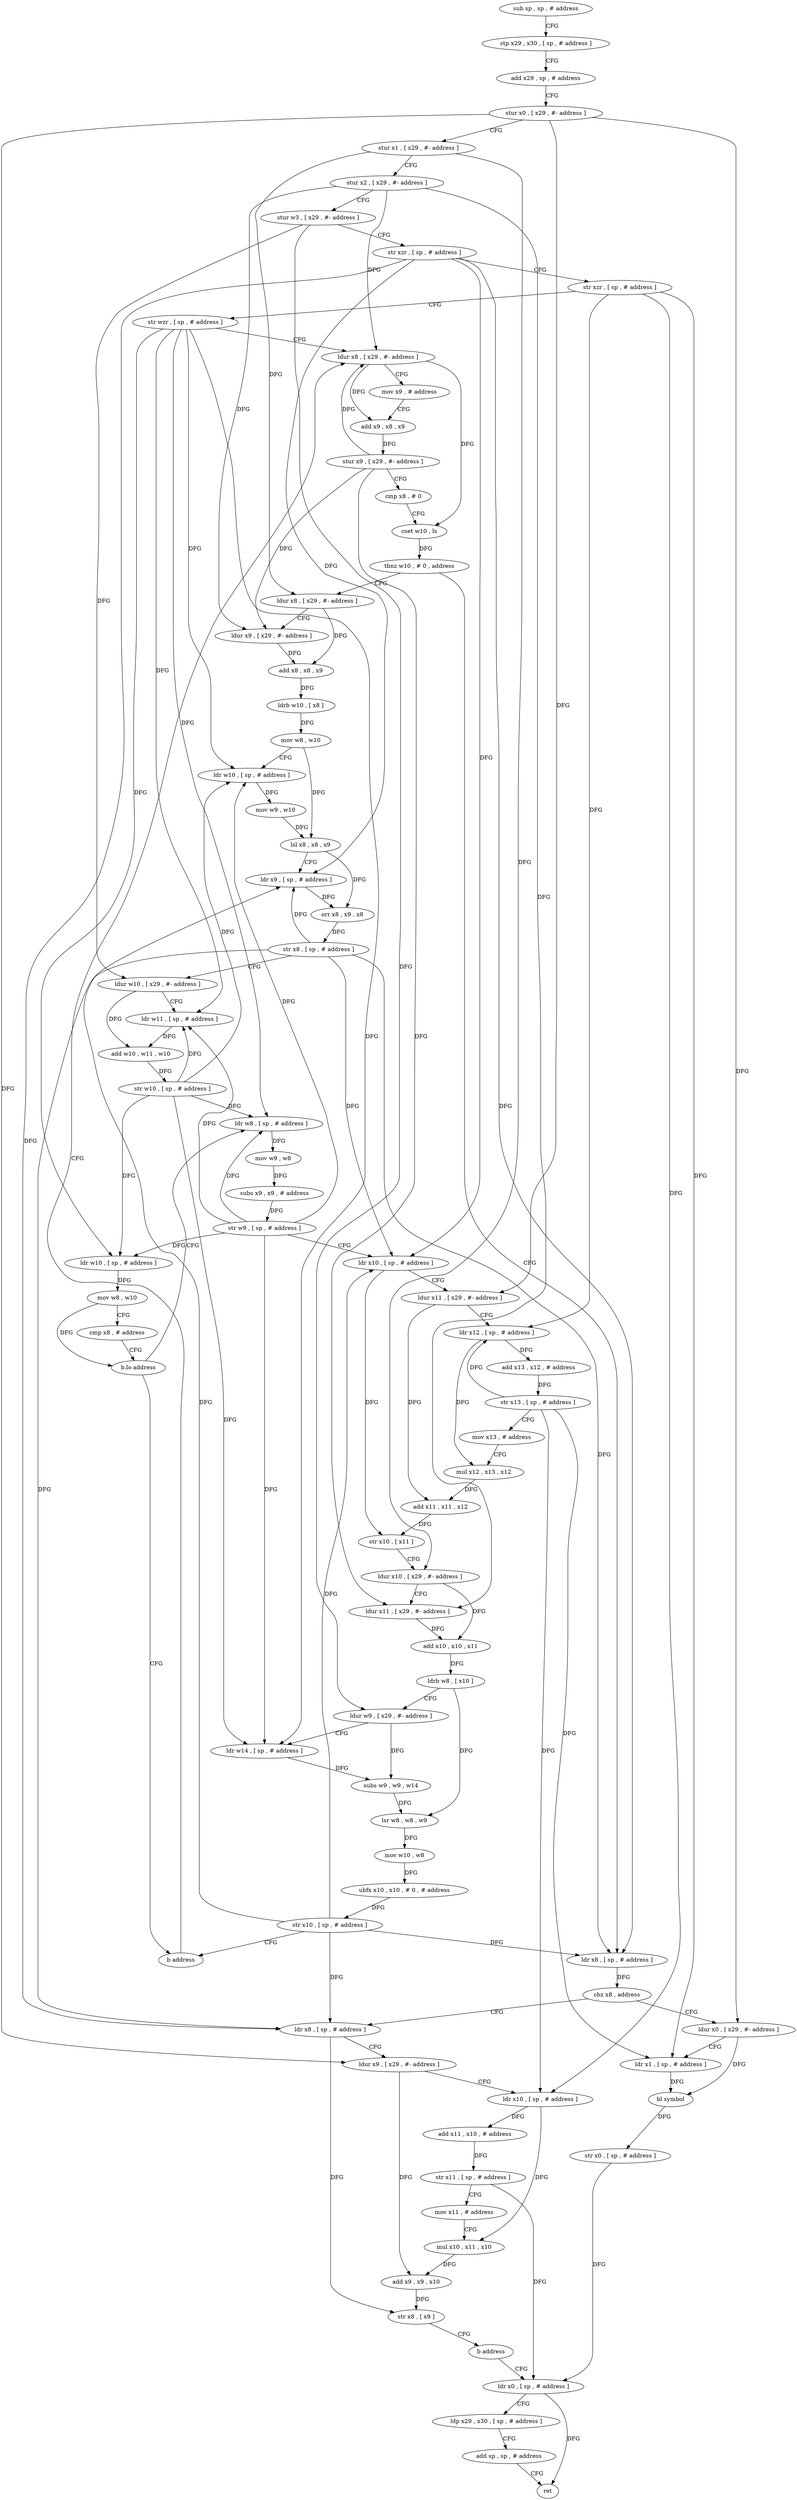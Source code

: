 digraph "func" {
"4242660" [label = "sub sp , sp , # address" ]
"4242664" [label = "stp x29 , x30 , [ sp , # address ]" ]
"4242668" [label = "add x29 , sp , # address" ]
"4242672" [label = "stur x0 , [ x29 , #- address ]" ]
"4242676" [label = "stur x1 , [ x29 , #- address ]" ]
"4242680" [label = "stur x2 , [ x29 , #- address ]" ]
"4242684" [label = "stur w3 , [ x29 , #- address ]" ]
"4242688" [label = "str xzr , [ sp , # address ]" ]
"4242692" [label = "str xzr , [ sp , # address ]" ]
"4242696" [label = "str wzr , [ sp , # address ]" ]
"4242700" [label = "ldur x8 , [ x29 , #- address ]" ]
"4242904" [label = "ldr x8 , [ sp , # address ]" ]
"4242908" [label = "cbz x8 , address" ]
"4242952" [label = "ldur x0 , [ x29 , #- address ]" ]
"4242912" [label = "ldr x8 , [ sp , # address ]" ]
"4242728" [label = "ldur x8 , [ x29 , #- address ]" ]
"4242732" [label = "ldur x9 , [ x29 , #- address ]" ]
"4242736" [label = "add x8 , x8 , x9" ]
"4242740" [label = "ldrb w10 , [ x8 ]" ]
"4242744" [label = "mov w8 , w10" ]
"4242748" [label = "ldr w10 , [ sp , # address ]" ]
"4242752" [label = "mov w9 , w10" ]
"4242756" [label = "lsl x8 , x8 , x9" ]
"4242760" [label = "ldr x9 , [ sp , # address ]" ]
"4242764" [label = "orr x8 , x9 , x8" ]
"4242768" [label = "str x8 , [ sp , # address ]" ]
"4242772" [label = "ldur w10 , [ x29 , #- address ]" ]
"4242776" [label = "ldr w11 , [ sp , # address ]" ]
"4242780" [label = "add w10 , w11 , w10" ]
"4242784" [label = "str w10 , [ sp , # address ]" ]
"4242788" [label = "ldr w10 , [ sp , # address ]" ]
"4242792" [label = "mov w8 , w10" ]
"4242796" [label = "cmp x8 , # address" ]
"4242800" [label = "b.lo address" ]
"4242900" [label = "b address" ]
"4242804" [label = "ldr w8 , [ sp , # address ]" ]
"4242956" [label = "ldr x1 , [ sp , # address ]" ]
"4242960" [label = "bl symbol" ]
"4242964" [label = "str x0 , [ sp , # address ]" ]
"4242968" [label = "ldr x0 , [ sp , # address ]" ]
"4242916" [label = "ldur x9 , [ x29 , #- address ]" ]
"4242920" [label = "ldr x10 , [ sp , # address ]" ]
"4242924" [label = "add x11 , x10 , # address" ]
"4242928" [label = "str x11 , [ sp , # address ]" ]
"4242932" [label = "mov x11 , # address" ]
"4242936" [label = "mul x10 , x11 , x10" ]
"4242940" [label = "add x9 , x9 , x10" ]
"4242944" [label = "str x8 , [ x9 ]" ]
"4242948" [label = "b address" ]
"4242808" [label = "mov w9 , w8" ]
"4242812" [label = "subs x9 , x9 , # address" ]
"4242816" [label = "str w9 , [ sp , # address ]" ]
"4242820" [label = "ldr x10 , [ sp , # address ]" ]
"4242824" [label = "ldur x11 , [ x29 , #- address ]" ]
"4242828" [label = "ldr x12 , [ sp , # address ]" ]
"4242832" [label = "add x13 , x12 , # address" ]
"4242836" [label = "str x13 , [ sp , # address ]" ]
"4242840" [label = "mov x13 , # address" ]
"4242844" [label = "mul x12 , x13 , x12" ]
"4242848" [label = "add x11 , x11 , x12" ]
"4242852" [label = "str x10 , [ x11 ]" ]
"4242856" [label = "ldur x10 , [ x29 , #- address ]" ]
"4242860" [label = "ldur x11 , [ x29 , #- address ]" ]
"4242864" [label = "add x10 , x10 , x11" ]
"4242868" [label = "ldrb w8 , [ x10 ]" ]
"4242872" [label = "ldur w9 , [ x29 , #- address ]" ]
"4242876" [label = "ldr w14 , [ sp , # address ]" ]
"4242880" [label = "subs w9 , w9 , w14" ]
"4242884" [label = "lsr w8 , w8 , w9" ]
"4242888" [label = "mov w10 , w8" ]
"4242892" [label = "ubfx x10 , x10 , # 0 , # address" ]
"4242896" [label = "str x10 , [ sp , # address ]" ]
"4242972" [label = "ldp x29 , x30 , [ sp , # address ]" ]
"4242976" [label = "add sp , sp , # address" ]
"4242980" [label = "ret" ]
"4242704" [label = "mov x9 , # address" ]
"4242708" [label = "add x9 , x8 , x9" ]
"4242712" [label = "stur x9 , [ x29 , #- address ]" ]
"4242716" [label = "cmp x8 , # 0" ]
"4242720" [label = "cset w10 , ls" ]
"4242724" [label = "tbnz w10 , # 0 , address" ]
"4242660" -> "4242664" [ label = "CFG" ]
"4242664" -> "4242668" [ label = "CFG" ]
"4242668" -> "4242672" [ label = "CFG" ]
"4242672" -> "4242676" [ label = "CFG" ]
"4242672" -> "4242952" [ label = "DFG" ]
"4242672" -> "4242916" [ label = "DFG" ]
"4242672" -> "4242824" [ label = "DFG" ]
"4242676" -> "4242680" [ label = "CFG" ]
"4242676" -> "4242728" [ label = "DFG" ]
"4242676" -> "4242856" [ label = "DFG" ]
"4242680" -> "4242684" [ label = "CFG" ]
"4242680" -> "4242700" [ label = "DFG" ]
"4242680" -> "4242732" [ label = "DFG" ]
"4242680" -> "4242860" [ label = "DFG" ]
"4242684" -> "4242688" [ label = "CFG" ]
"4242684" -> "4242772" [ label = "DFG" ]
"4242684" -> "4242872" [ label = "DFG" ]
"4242688" -> "4242692" [ label = "CFG" ]
"4242688" -> "4242904" [ label = "DFG" ]
"4242688" -> "4242760" [ label = "DFG" ]
"4242688" -> "4242912" [ label = "DFG" ]
"4242688" -> "4242820" [ label = "DFG" ]
"4242692" -> "4242696" [ label = "CFG" ]
"4242692" -> "4242956" [ label = "DFG" ]
"4242692" -> "4242920" [ label = "DFG" ]
"4242692" -> "4242828" [ label = "DFG" ]
"4242696" -> "4242700" [ label = "CFG" ]
"4242696" -> "4242748" [ label = "DFG" ]
"4242696" -> "4242776" [ label = "DFG" ]
"4242696" -> "4242788" [ label = "DFG" ]
"4242696" -> "4242804" [ label = "DFG" ]
"4242696" -> "4242876" [ label = "DFG" ]
"4242700" -> "4242704" [ label = "CFG" ]
"4242700" -> "4242708" [ label = "DFG" ]
"4242700" -> "4242720" [ label = "DFG" ]
"4242904" -> "4242908" [ label = "DFG" ]
"4242908" -> "4242952" [ label = "CFG" ]
"4242908" -> "4242912" [ label = "CFG" ]
"4242952" -> "4242956" [ label = "CFG" ]
"4242952" -> "4242960" [ label = "DFG" ]
"4242912" -> "4242916" [ label = "CFG" ]
"4242912" -> "4242944" [ label = "DFG" ]
"4242728" -> "4242732" [ label = "CFG" ]
"4242728" -> "4242736" [ label = "DFG" ]
"4242732" -> "4242736" [ label = "DFG" ]
"4242736" -> "4242740" [ label = "DFG" ]
"4242740" -> "4242744" [ label = "DFG" ]
"4242744" -> "4242748" [ label = "CFG" ]
"4242744" -> "4242756" [ label = "DFG" ]
"4242748" -> "4242752" [ label = "DFG" ]
"4242752" -> "4242756" [ label = "DFG" ]
"4242756" -> "4242760" [ label = "CFG" ]
"4242756" -> "4242764" [ label = "DFG" ]
"4242760" -> "4242764" [ label = "DFG" ]
"4242764" -> "4242768" [ label = "DFG" ]
"4242768" -> "4242772" [ label = "CFG" ]
"4242768" -> "4242904" [ label = "DFG" ]
"4242768" -> "4242760" [ label = "DFG" ]
"4242768" -> "4242912" [ label = "DFG" ]
"4242768" -> "4242820" [ label = "DFG" ]
"4242772" -> "4242776" [ label = "CFG" ]
"4242772" -> "4242780" [ label = "DFG" ]
"4242776" -> "4242780" [ label = "DFG" ]
"4242780" -> "4242784" [ label = "DFG" ]
"4242784" -> "4242788" [ label = "DFG" ]
"4242784" -> "4242748" [ label = "DFG" ]
"4242784" -> "4242776" [ label = "DFG" ]
"4242784" -> "4242804" [ label = "DFG" ]
"4242784" -> "4242876" [ label = "DFG" ]
"4242788" -> "4242792" [ label = "DFG" ]
"4242792" -> "4242796" [ label = "CFG" ]
"4242792" -> "4242800" [ label = "DFG" ]
"4242796" -> "4242800" [ label = "CFG" ]
"4242800" -> "4242900" [ label = "CFG" ]
"4242800" -> "4242804" [ label = "CFG" ]
"4242900" -> "4242700" [ label = "CFG" ]
"4242804" -> "4242808" [ label = "DFG" ]
"4242956" -> "4242960" [ label = "DFG" ]
"4242960" -> "4242964" [ label = "DFG" ]
"4242964" -> "4242968" [ label = "DFG" ]
"4242968" -> "4242972" [ label = "CFG" ]
"4242968" -> "4242980" [ label = "DFG" ]
"4242916" -> "4242920" [ label = "CFG" ]
"4242916" -> "4242940" [ label = "DFG" ]
"4242920" -> "4242924" [ label = "DFG" ]
"4242920" -> "4242936" [ label = "DFG" ]
"4242924" -> "4242928" [ label = "DFG" ]
"4242928" -> "4242932" [ label = "CFG" ]
"4242928" -> "4242968" [ label = "DFG" ]
"4242932" -> "4242936" [ label = "CFG" ]
"4242936" -> "4242940" [ label = "DFG" ]
"4242940" -> "4242944" [ label = "DFG" ]
"4242944" -> "4242948" [ label = "CFG" ]
"4242948" -> "4242968" [ label = "CFG" ]
"4242808" -> "4242812" [ label = "DFG" ]
"4242812" -> "4242816" [ label = "DFG" ]
"4242816" -> "4242820" [ label = "CFG" ]
"4242816" -> "4242748" [ label = "DFG" ]
"4242816" -> "4242776" [ label = "DFG" ]
"4242816" -> "4242788" [ label = "DFG" ]
"4242816" -> "4242804" [ label = "DFG" ]
"4242816" -> "4242876" [ label = "DFG" ]
"4242820" -> "4242824" [ label = "CFG" ]
"4242820" -> "4242852" [ label = "DFG" ]
"4242824" -> "4242828" [ label = "CFG" ]
"4242824" -> "4242848" [ label = "DFG" ]
"4242828" -> "4242832" [ label = "DFG" ]
"4242828" -> "4242844" [ label = "DFG" ]
"4242832" -> "4242836" [ label = "DFG" ]
"4242836" -> "4242840" [ label = "CFG" ]
"4242836" -> "4242956" [ label = "DFG" ]
"4242836" -> "4242920" [ label = "DFG" ]
"4242836" -> "4242828" [ label = "DFG" ]
"4242840" -> "4242844" [ label = "CFG" ]
"4242844" -> "4242848" [ label = "DFG" ]
"4242848" -> "4242852" [ label = "DFG" ]
"4242852" -> "4242856" [ label = "CFG" ]
"4242856" -> "4242860" [ label = "CFG" ]
"4242856" -> "4242864" [ label = "DFG" ]
"4242860" -> "4242864" [ label = "DFG" ]
"4242864" -> "4242868" [ label = "DFG" ]
"4242868" -> "4242872" [ label = "CFG" ]
"4242868" -> "4242884" [ label = "DFG" ]
"4242872" -> "4242876" [ label = "CFG" ]
"4242872" -> "4242880" [ label = "DFG" ]
"4242876" -> "4242880" [ label = "DFG" ]
"4242880" -> "4242884" [ label = "DFG" ]
"4242884" -> "4242888" [ label = "DFG" ]
"4242888" -> "4242892" [ label = "DFG" ]
"4242892" -> "4242896" [ label = "DFG" ]
"4242896" -> "4242900" [ label = "CFG" ]
"4242896" -> "4242904" [ label = "DFG" ]
"4242896" -> "4242760" [ label = "DFG" ]
"4242896" -> "4242912" [ label = "DFG" ]
"4242896" -> "4242820" [ label = "DFG" ]
"4242972" -> "4242976" [ label = "CFG" ]
"4242976" -> "4242980" [ label = "CFG" ]
"4242704" -> "4242708" [ label = "CFG" ]
"4242708" -> "4242712" [ label = "DFG" ]
"4242712" -> "4242716" [ label = "CFG" ]
"4242712" -> "4242700" [ label = "DFG" ]
"4242712" -> "4242732" [ label = "DFG" ]
"4242712" -> "4242860" [ label = "DFG" ]
"4242716" -> "4242720" [ label = "CFG" ]
"4242720" -> "4242724" [ label = "DFG" ]
"4242724" -> "4242904" [ label = "CFG" ]
"4242724" -> "4242728" [ label = "CFG" ]
}
